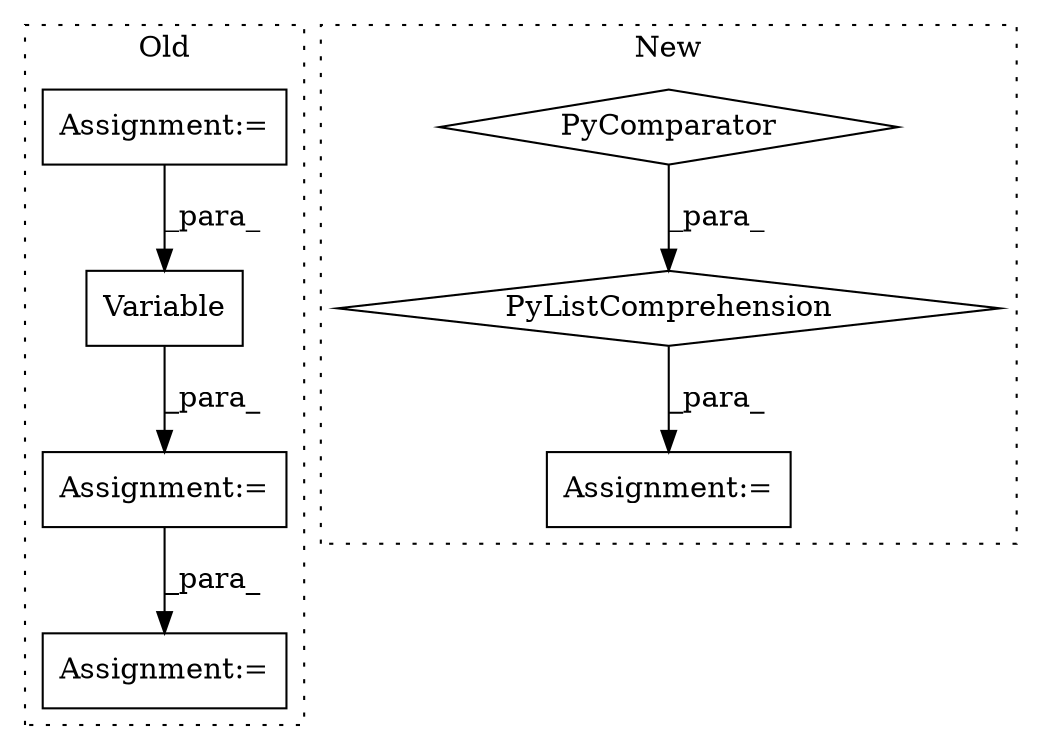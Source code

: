 digraph G {
subgraph cluster0 {
1 [label="Variable" a="32" s="2912,3050" l="9,1" shape="box"];
5 [label="Assignment:=" a="7" s="2904" l="1" shape="box"];
6 [label="Assignment:=" a="7" s="3063" l="1" shape="box"];
7 [label="Assignment:=" a="7" s="2780" l="1" shape="box"];
label = "Old";
style="dotted";
}
subgraph cluster1 {
2 [label="PyComparator" a="113" s="2928" l="39" shape="diamond"];
3 [label="PyListComprehension" a="109" s="2995" l="136" shape="diamond"];
4 [label="Assignment:=" a="7" s="3134" l="1" shape="box"];
label = "New";
style="dotted";
}
1 -> 5 [label="_para_"];
2 -> 3 [label="_para_"];
3 -> 4 [label="_para_"];
5 -> 6 [label="_para_"];
7 -> 1 [label="_para_"];
}